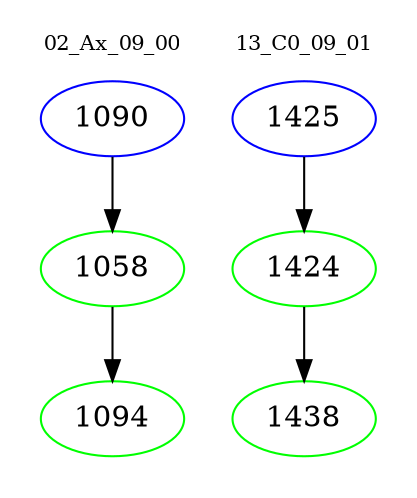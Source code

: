digraph{
subgraph cluster_0 {
color = white
label = "02_Ax_09_00";
fontsize=10;
T0_1090 [label="1090", color="blue"]
T0_1090 -> T0_1058 [color="black"]
T0_1058 [label="1058", color="green"]
T0_1058 -> T0_1094 [color="black"]
T0_1094 [label="1094", color="green"]
}
subgraph cluster_1 {
color = white
label = "13_C0_09_01";
fontsize=10;
T1_1425 [label="1425", color="blue"]
T1_1425 -> T1_1424 [color="black"]
T1_1424 [label="1424", color="green"]
T1_1424 -> T1_1438 [color="black"]
T1_1438 [label="1438", color="green"]
}
}
